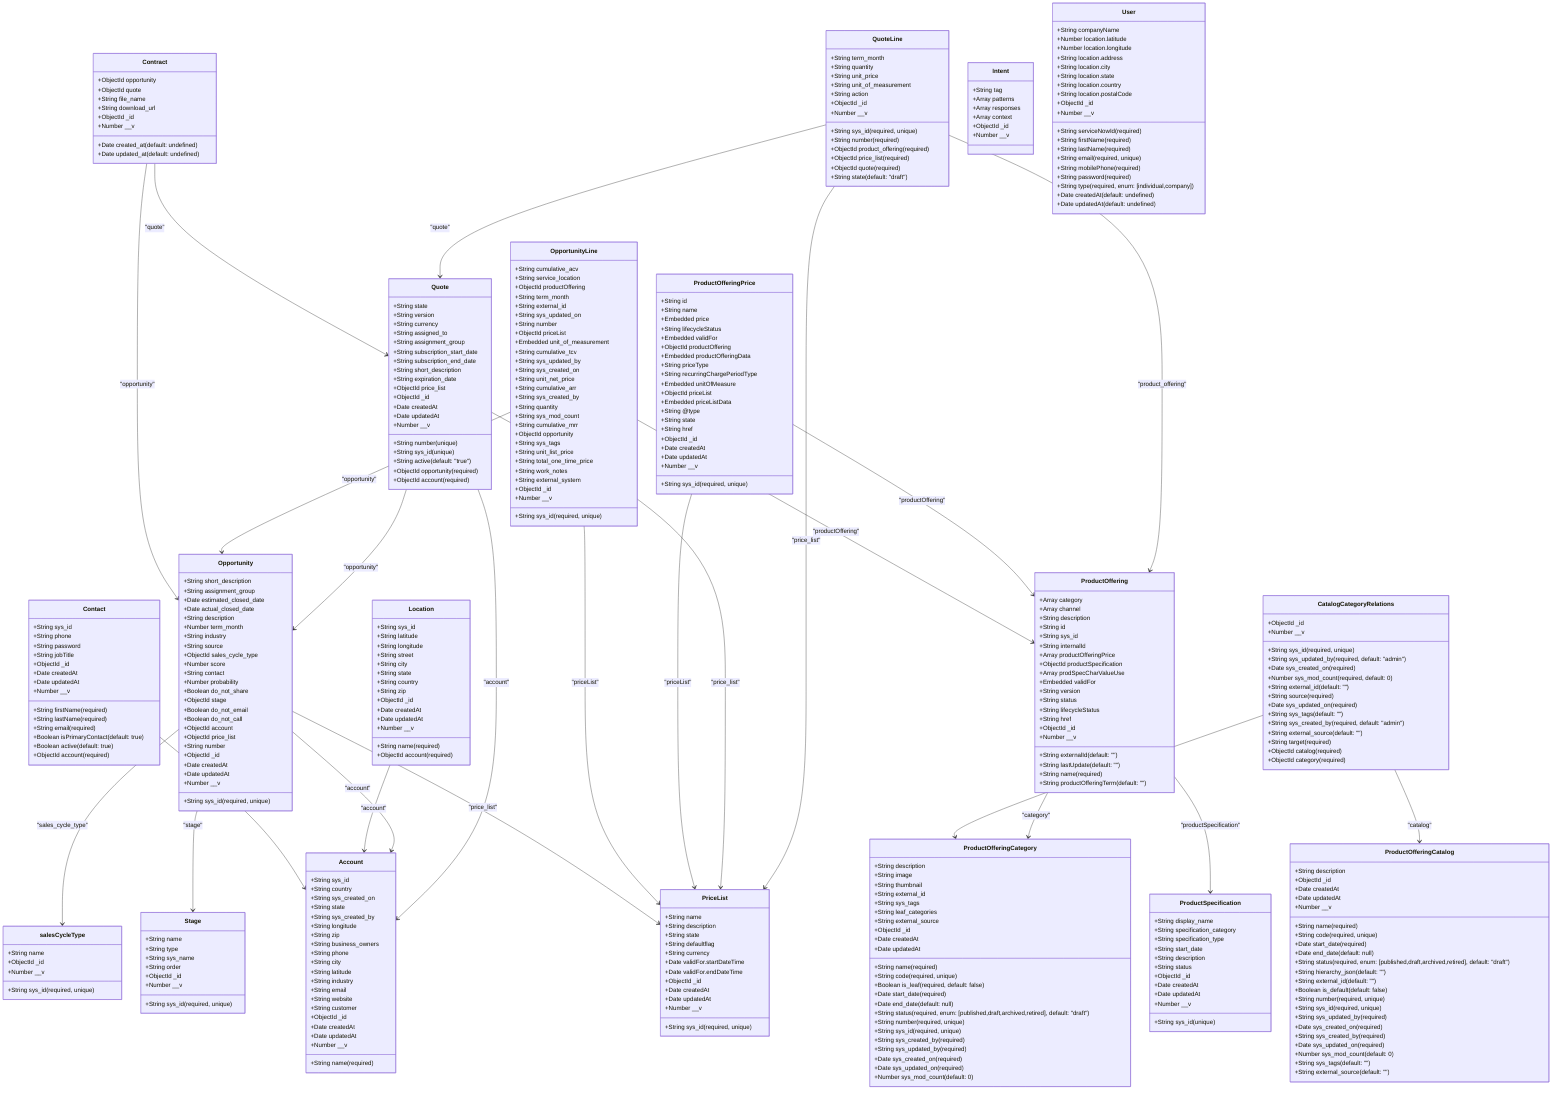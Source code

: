 classDiagram

  subgraph Component_1
    class Account {
      +String name (required)
      +String sys_id
      +String country
      +String sys_created_on
      +String state
      +String sys_created_by
      +String longitude
      +String zip
      +String business_owners
      +String phone
      +String city
      +String latitude
      +String industry
      +String email
      +String website
      +String customer
      +ObjectId _id
      +Date createdAt
      +Date updatedAt
      +Number __v
    }
    class Contact {
      +String sys_id
      +String firstName (required)
      +String lastName (required)
      +String email (required)
      +String phone
      +String password
      +String jobTitle
      +Boolean isPrimaryContact (default: true)
      +Boolean active (default: true)
      +ObjectId account (required)
      +ObjectId _id
      +Date createdAt
      +Date updatedAt
      +Number __v
    }
    class Location {
      +String sys_id
      +String name (required)
      +String latitude
      +String longitude
      +String street
      +String city
      +String state
      +String country
      +String zip
      +ObjectId account (required)
      +ObjectId _id
      +Date createdAt
      +Date updatedAt
      +Number __v
    }
    class Opportunity {
      +String sys_id (required, unique)
      +String short_description
      +String assignment_group
      +Date estimated_closed_date
      +Date actual_closed_date
      +String description
      +Number term_month
      +String industry
      +String source
      +ObjectId sales_cycle_type
      +Number score
      +String contact
      +Number probability
      +Boolean do_not_share
      +ObjectId stage
      +Boolean do_not_email
      +Boolean do_not_call
      +ObjectId account
      +ObjectId price_list
      +String number
      +ObjectId _id
      +Date createdAt
      +Date updatedAt
      +Number __v
    }
    class Quote {
      +String number (unique)
      +String sys_id (unique)
      +String state
      +String version
      +String currency
      +String assigned_to
      +String assignment_group
      +String subscription_start_date
      +String subscription_end_date
      +String short_description
      +String expiration_date
      +String active (default: "true")
      +ObjectId opportunity (required)
      +ObjectId account (required)
      +ObjectId price_list
      +ObjectId _id
      +Date createdAt
      +Date updatedAt
      +Number __v
    }
    class Contract {
      +ObjectId opportunity
      +ObjectId quote
      +String file_name
      +String download_url
      +Date created_at (default: undefined)
      +Date updated_at (default: undefined)
      +ObjectId _id
      +Number __v
    }
    class salesCycleType {
      +String sys_id (required, unique)
      +String name
      +ObjectId _id
      +Number __v
    }
    class Stage {
      +String sys_id (required, unique)
      +String name
      +String type
      +String sys_name
      +String order
      +ObjectId _id
      +Number __v
    }
    class PriceList {
      +String sys_id (required, unique)
      +String name
      +String description
      +String state
      +String defaultflag
      +String currency
      +Date validFor.startDateTime
      +Date validFor.endDateTime
      +ObjectId _id
      +Date createdAt
      +Date updatedAt
      +Number __v
    }
    class OpportunityLine {
      +String cumulative_acv
      +String service_location
      +ObjectId productOffering
      +String term_month
      +String external_id
      +String sys_updated_on
      +String number
      +String sys_id (required, unique)
      +ObjectId priceList
      +Embedded unit_of_measurement
      +String cumulative_tcv
      +String sys_updated_by
      +String sys_created_on
      +String unit_net_price
      +String cumulative_arr
      +String sys_created_by
      +String quantity
      +String sys_mod_count
      +String cumulative_mrr
      +ObjectId opportunity
      +String sys_tags
      +String unit_list_price
      +String total_one_time_price
      +String work_notes
      +String external_system
      +ObjectId _id
      +Number __v
    }
    class QuoteLine {
      +String sys_id (required, unique)
      +String number (required)
      +ObjectId product_offering (required)
      +String term_month
      +String quantity
      +String unit_price
      +ObjectId price_list (required)
      +String unit_of_measurement
      +ObjectId quote (required)
      +String state (default: "draft")
      +String action
      +ObjectId _id
      +Number __v
    }
    class ProductOfferingPrice {
      +String sys_id (required, unique)
      +String id
      +String name
      +Embedded price
      +String lifecycleStatus
      +Embedded validFor
      +ObjectId productOffering
      +Embedded productOfferingData
      +String priceType
      +String recurringChargePeriodType
      +Embedded unitOfMeasure
      +ObjectId priceList
      +Embedded priceListData
      +String @type
      +String state
      +String href
      +ObjectId _id
      +Date createdAt
      +Date updatedAt
      +Number __v
    }
    class ProductOffering {
      +Array category
      +Array channel
      +String description
      +String externalId (default: "")
      +String id
      +String sys_id
      +String internalId
      +String lastUpdate (default: "")
      +String name (required)
      +Array productOfferingPrice
      +String productOfferingTerm (default: "")
      +ObjectId productSpecification
      +Array prodSpecCharValueUse
      +Embedded validFor
      +String version
      +String status
      +String lifecycleStatus
      +String href
      +ObjectId _id
      +Number __v
    }
    class ProductOfferingCategory {
      +String name (required)
      +String code (required, unique)
      +Boolean is_leaf (required, default: false)
      +Date start_date (required)
      +Date end_date (default: null)
      +String status (required, enum: [published,draft,archived,retired], default: "draft")
      +String description
      +String image
      +String thumbnail
      +String number (required, unique)
      +String sys_id (required, unique)
      +String sys_created_by (required)
      +String sys_updated_by (required)
      +Date sys_created_on (required)
      +Date sys_updated_on (required)
      +Number sys_mod_count (default: 0)
      +String external_id
      +String sys_tags
      +String leaf_categories
      +String external_source
      +ObjectId _id
      +Date createdAt
      +Date updatedAt
    }
    class ProductSpecification {
      +String sys_id (unique)
      +String display_name
      +String specification_category
      +String specification_type
      +String start_date
      +String description
      +String status
      +ObjectId _id
      +Date createdAt
      +Date updatedAt
      +Number __v
    }
    class CatalogCategoryRelations {
      +String sys_id (required, unique)
      +String sys_updated_by (required, default: "admin")
      +Date sys_created_on (required)
      +Number sys_mod_count (required, default: 0)
      +String external_id (default: "")
      +String source (required)
      +Date sys_updated_on (required)
      +String sys_tags (default: "")
      +String sys_created_by (required, default: "admin")
      +String external_source (default: "")
      +String target (required)
      +ObjectId catalog (required)
      +ObjectId category (required)
      +ObjectId _id
      +Number __v
    }
    class ProductOfferingCatalog {
      +String name (required)
      +String code (required, unique)
      +Date start_date (required)
      +Date end_date (default: null)
      +String status (required, enum: [published,draft,archived,retired], default: "draft")
      +String hierarchy_json (default: "")
      +String description
      +String external_id (default: "")
      +Boolean is_default (default: false)
      +String number (required, unique)
      +String sys_id (required, unique)
      +String sys_updated_by (required)
      +Date sys_created_on (required)
      +String sys_created_by (required)
      +Date sys_updated_on (required)
      +Number sys_mod_count (default: 0)
      +String sys_tags (default: "")
      +String external_source (default: "")
      +ObjectId _id
      +Date createdAt
      +Date updatedAt
      +Number __v
    }
  end

  subgraph Component_2
    class Intent {
      +String tag
      +Array patterns
      +Array responses
      +Array context
      +ObjectId _id
      +Number __v
    }
  end

  subgraph Component_3
    class User {
      +String serviceNowId (required)
      +String firstName (required)
      +String lastName (required)
      +String email (required, unique)
      +String mobilePhone (required)
      +String password (required)
      +String type (required, enum: [individual,company])
      +String companyName
      +Number location.latitude
      +Number location.longitude
      +String location.address
      +String location.city
      +String location.state
      +String location.country
      +String location.postalCode
      +Date createdAt (default: undefined)
      +Date updatedAt (default: undefined)
      +ObjectId _id
      +Number __v
    }
  end

  CatalogCategoryRelations --> ProductOfferingCatalog : "catalog"
  CatalogCategoryRelations --> ProductOfferingCategory : "category"
  Contact --> Account : "account"
  Contract --> Opportunity : "opportunity"
  Contract --> Quote : "quote"
  Location --> Account : "account"
  Opportunity --> salesCycleType : "sales_cycle_type"
  Opportunity --> Stage : "stage"
  Opportunity --> Account : "account"
  Opportunity --> PriceList : "price_list"
  OpportunityLine --> ProductOffering : "productOffering"
  OpportunityLine --> PriceList : "priceList"
  OpportunityLine --> Opportunity : "opportunity"
  ProductOffering --> ProductOfferingCategory : "category"
  ProductOffering --> ProductSpecification : "productSpecification"
  ProductOfferingPrice --> ProductOffering : "productOffering"
  ProductOfferingPrice --> PriceList : "priceList"
  Quote --> Opportunity : "opportunity"
  Quote --> Account : "account"
  Quote --> PriceList : "price_list"
  QuoteLine --> ProductOffering : "product_offering"
  QuoteLine --> PriceList : "price_list"
  QuoteLine --> Quote : "quote"